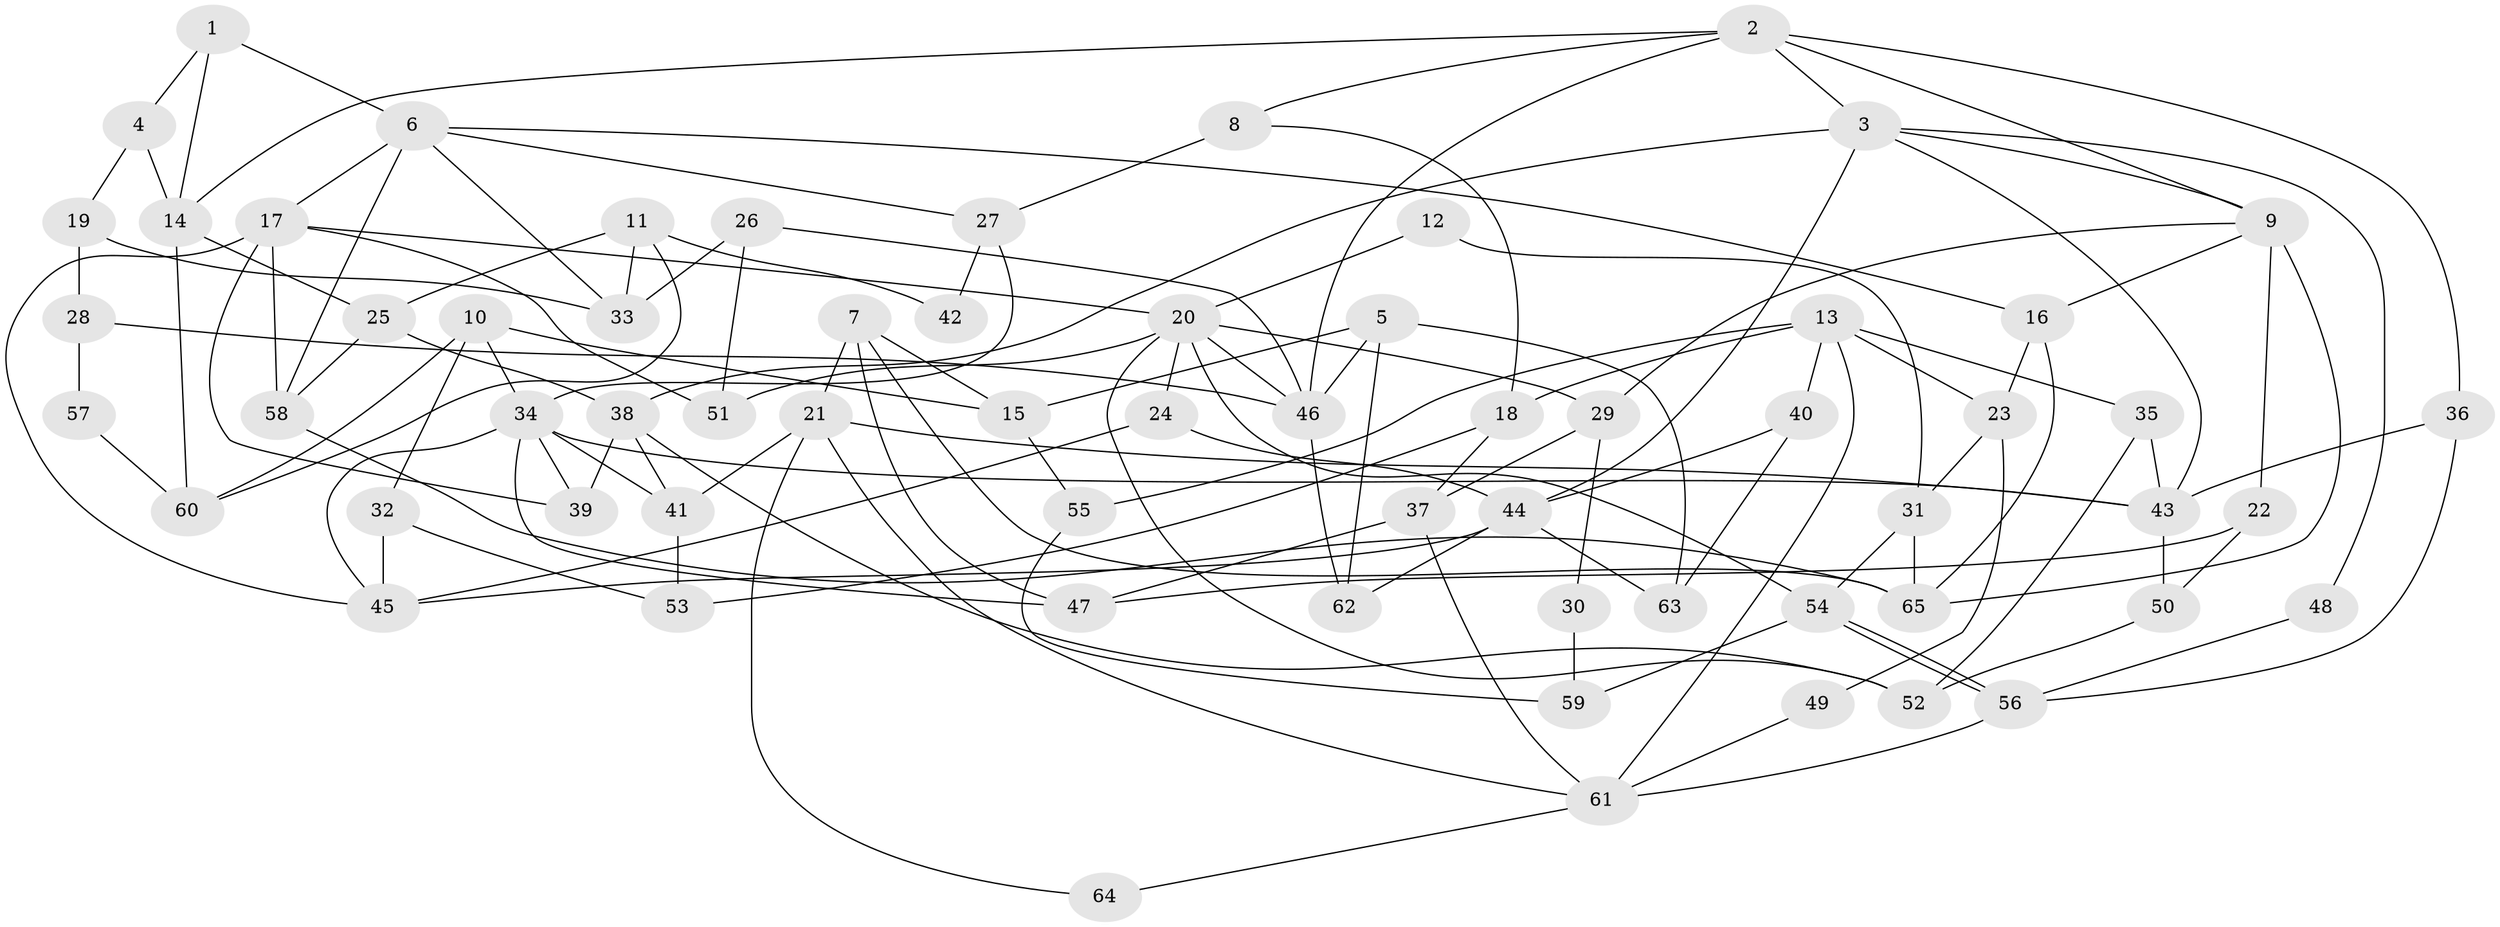 // Generated by graph-tools (version 1.1) at 2025/11/02/27/25 16:11:17]
// undirected, 65 vertices, 130 edges
graph export_dot {
graph [start="1"]
  node [color=gray90,style=filled];
  1;
  2;
  3;
  4;
  5;
  6;
  7;
  8;
  9;
  10;
  11;
  12;
  13;
  14;
  15;
  16;
  17;
  18;
  19;
  20;
  21;
  22;
  23;
  24;
  25;
  26;
  27;
  28;
  29;
  30;
  31;
  32;
  33;
  34;
  35;
  36;
  37;
  38;
  39;
  40;
  41;
  42;
  43;
  44;
  45;
  46;
  47;
  48;
  49;
  50;
  51;
  52;
  53;
  54;
  55;
  56;
  57;
  58;
  59;
  60;
  61;
  62;
  63;
  64;
  65;
  1 -- 6;
  1 -- 14;
  1 -- 4;
  2 -- 3;
  2 -- 46;
  2 -- 8;
  2 -- 9;
  2 -- 14;
  2 -- 36;
  3 -- 43;
  3 -- 9;
  3 -- 38;
  3 -- 44;
  3 -- 48;
  4 -- 14;
  4 -- 19;
  5 -- 46;
  5 -- 62;
  5 -- 15;
  5 -- 63;
  6 -- 17;
  6 -- 58;
  6 -- 16;
  6 -- 27;
  6 -- 33;
  7 -- 21;
  7 -- 47;
  7 -- 15;
  7 -- 65;
  8 -- 27;
  8 -- 18;
  9 -- 16;
  9 -- 22;
  9 -- 29;
  9 -- 65;
  10 -- 34;
  10 -- 15;
  10 -- 32;
  10 -- 60;
  11 -- 25;
  11 -- 60;
  11 -- 33;
  11 -- 42;
  12 -- 31;
  12 -- 20;
  13 -- 35;
  13 -- 23;
  13 -- 18;
  13 -- 40;
  13 -- 55;
  13 -- 61;
  14 -- 25;
  14 -- 60;
  15 -- 55;
  16 -- 65;
  16 -- 23;
  17 -- 39;
  17 -- 45;
  17 -- 20;
  17 -- 51;
  17 -- 58;
  18 -- 37;
  18 -- 53;
  19 -- 33;
  19 -- 28;
  20 -- 29;
  20 -- 24;
  20 -- 46;
  20 -- 51;
  20 -- 52;
  20 -- 54;
  21 -- 61;
  21 -- 41;
  21 -- 43;
  21 -- 64;
  22 -- 47;
  22 -- 50;
  23 -- 31;
  23 -- 49;
  24 -- 44;
  24 -- 45;
  25 -- 38;
  25 -- 58;
  26 -- 33;
  26 -- 51;
  26 -- 46;
  27 -- 34;
  27 -- 42;
  28 -- 46;
  28 -- 57;
  29 -- 37;
  29 -- 30;
  30 -- 59;
  31 -- 65;
  31 -- 54;
  32 -- 45;
  32 -- 53;
  34 -- 45;
  34 -- 43;
  34 -- 39;
  34 -- 41;
  34 -- 47;
  35 -- 43;
  35 -- 52;
  36 -- 43;
  36 -- 56;
  37 -- 61;
  37 -- 47;
  38 -- 41;
  38 -- 39;
  38 -- 52;
  40 -- 44;
  40 -- 63;
  41 -- 53;
  43 -- 50;
  44 -- 63;
  44 -- 45;
  44 -- 62;
  46 -- 62;
  48 -- 56;
  49 -- 61;
  50 -- 52;
  54 -- 56;
  54 -- 56;
  54 -- 59;
  55 -- 59;
  56 -- 61;
  57 -- 60;
  58 -- 65;
  61 -- 64;
}

